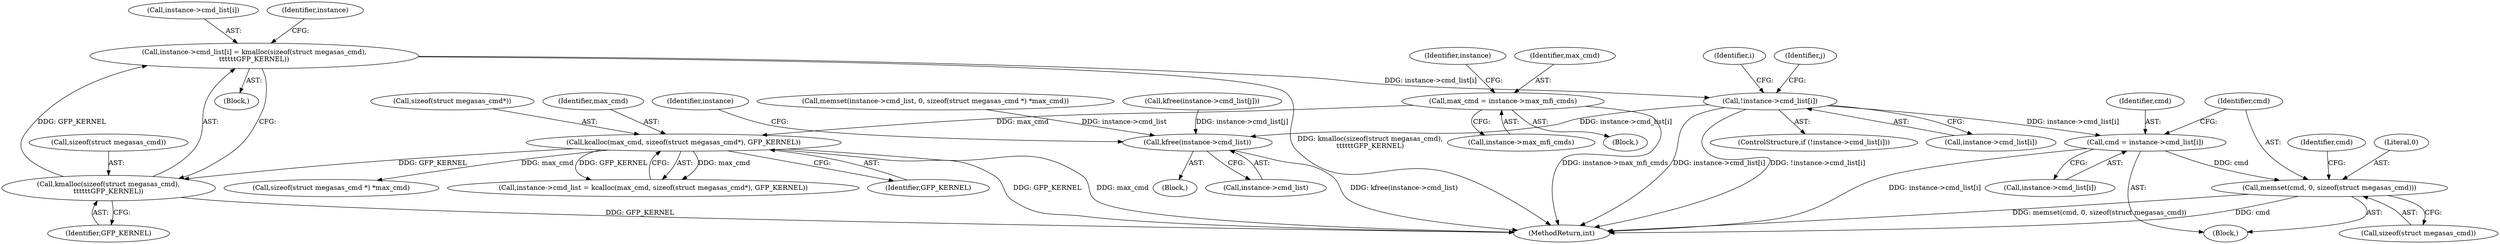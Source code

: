 digraph "0_linux_bcf3b67d16a4c8ffae0aa79de5853435e683945c@API" {
"1000160" [label="(Call,instance->cmd_list[i] = kmalloc(sizeof(struct megasas_cmd),\n\t\t\t\t\t\tGFP_KERNEL))"];
"1000166" [label="(Call,kmalloc(sizeof(struct megasas_cmd),\n\t\t\t\t\t\tGFP_KERNEL))"];
"1000118" [label="(Call,kcalloc(max_cmd, sizeof(struct megasas_cmd*), GFP_KERNEL))"];
"1000109" [label="(Call,max_cmd = instance->max_mfi_cmds)"];
"1000171" [label="(Call,!instance->cmd_list[i])"];
"1000193" [label="(Call,kfree(instance->cmd_list))"];
"1000215" [label="(Call,cmd = instance->cmd_list[i])"];
"1000222" [label="(Call,memset(cmd, 0, sizeof(struct megasas_cmd)))"];
"1000214" [label="(Block,)"];
"1000193" [label="(Call,kfree(instance->cmd_list))"];
"1000199" [label="(Identifier,instance)"];
"1000217" [label="(Call,instance->cmd_list[i])"];
"1000118" [label="(Call,kcalloc(max_cmd, sizeof(struct megasas_cmd*), GFP_KERNEL))"];
"1000170" [label="(ControlStructure,if (!instance->cmd_list[i]))"];
"1000271" [label="(MethodReturn,int)"];
"1000161" [label="(Call,instance->cmd_list[i])"];
"1000119" [label="(Identifier,max_cmd)"];
"1000111" [label="(Call,instance->max_mfi_cmds)"];
"1000158" [label="(Identifier,i)"];
"1000114" [label="(Call,instance->cmd_list = kcalloc(max_cmd, sizeof(struct megasas_cmd*), GFP_KERNEL))"];
"1000169" [label="(Identifier,GFP_KERNEL)"];
"1000216" [label="(Identifier,cmd)"];
"1000160" [label="(Call,instance->cmd_list[i] = kmalloc(sizeof(struct megasas_cmd),\n\t\t\t\t\t\tGFP_KERNEL))"];
"1000159" [label="(Block,)"];
"1000172" [label="(Call,instance->cmd_list[i])"];
"1000120" [label="(Call,sizeof(struct megasas_cmd*))"];
"1000167" [label="(Call,sizeof(struct megasas_cmd))"];
"1000224" [label="(Literal,0)"];
"1000180" [label="(Identifier,j)"];
"1000171" [label="(Call,!instance->cmd_list[i])"];
"1000122" [label="(Identifier,GFP_KERNEL)"];
"1000104" [label="(Block,)"];
"1000141" [label="(Call,memset(instance->cmd_list, 0, sizeof(struct megasas_cmd *) *max_cmd))"];
"1000174" [label="(Identifier,instance)"];
"1000110" [label="(Identifier,max_cmd)"];
"1000215" [label="(Call,cmd = instance->cmd_list[i])"];
"1000166" [label="(Call,kmalloc(sizeof(struct megasas_cmd),\n\t\t\t\t\t\tGFP_KERNEL))"];
"1000222" [label="(Call,memset(cmd, 0, sizeof(struct megasas_cmd)))"];
"1000116" [label="(Identifier,instance)"];
"1000187" [label="(Call,kfree(instance->cmd_list[j]))"];
"1000223" [label="(Identifier,cmd)"];
"1000109" [label="(Call,max_cmd = instance->max_mfi_cmds)"];
"1000177" [label="(Block,)"];
"1000225" [label="(Call,sizeof(struct megasas_cmd))"];
"1000146" [label="(Call,sizeof(struct megasas_cmd *) *max_cmd)"];
"1000194" [label="(Call,instance->cmd_list)"];
"1000229" [label="(Identifier,cmd)"];
"1000160" -> "1000159"  [label="AST: "];
"1000160" -> "1000166"  [label="CFG: "];
"1000161" -> "1000160"  [label="AST: "];
"1000166" -> "1000160"  [label="AST: "];
"1000174" -> "1000160"  [label="CFG: "];
"1000160" -> "1000271"  [label="DDG: kmalloc(sizeof(struct megasas_cmd),\n\t\t\t\t\t\tGFP_KERNEL)"];
"1000166" -> "1000160"  [label="DDG: GFP_KERNEL"];
"1000160" -> "1000171"  [label="DDG: instance->cmd_list[i]"];
"1000166" -> "1000169"  [label="CFG: "];
"1000167" -> "1000166"  [label="AST: "];
"1000169" -> "1000166"  [label="AST: "];
"1000166" -> "1000271"  [label="DDG: GFP_KERNEL"];
"1000118" -> "1000166"  [label="DDG: GFP_KERNEL"];
"1000118" -> "1000114"  [label="AST: "];
"1000118" -> "1000122"  [label="CFG: "];
"1000119" -> "1000118"  [label="AST: "];
"1000120" -> "1000118"  [label="AST: "];
"1000122" -> "1000118"  [label="AST: "];
"1000114" -> "1000118"  [label="CFG: "];
"1000118" -> "1000271"  [label="DDG: GFP_KERNEL"];
"1000118" -> "1000271"  [label="DDG: max_cmd"];
"1000118" -> "1000114"  [label="DDG: max_cmd"];
"1000118" -> "1000114"  [label="DDG: GFP_KERNEL"];
"1000109" -> "1000118"  [label="DDG: max_cmd"];
"1000118" -> "1000146"  [label="DDG: max_cmd"];
"1000109" -> "1000104"  [label="AST: "];
"1000109" -> "1000111"  [label="CFG: "];
"1000110" -> "1000109"  [label="AST: "];
"1000111" -> "1000109"  [label="AST: "];
"1000116" -> "1000109"  [label="CFG: "];
"1000109" -> "1000271"  [label="DDG: instance->max_mfi_cmds"];
"1000171" -> "1000170"  [label="AST: "];
"1000171" -> "1000172"  [label="CFG: "];
"1000172" -> "1000171"  [label="AST: "];
"1000180" -> "1000171"  [label="CFG: "];
"1000158" -> "1000171"  [label="CFG: "];
"1000171" -> "1000271"  [label="DDG: instance->cmd_list[i]"];
"1000171" -> "1000271"  [label="DDG: !instance->cmd_list[i]"];
"1000171" -> "1000193"  [label="DDG: instance->cmd_list[i]"];
"1000171" -> "1000215"  [label="DDG: instance->cmd_list[i]"];
"1000193" -> "1000177"  [label="AST: "];
"1000193" -> "1000194"  [label="CFG: "];
"1000194" -> "1000193"  [label="AST: "];
"1000199" -> "1000193"  [label="CFG: "];
"1000193" -> "1000271"  [label="DDG: kfree(instance->cmd_list)"];
"1000187" -> "1000193"  [label="DDG: instance->cmd_list[j]"];
"1000141" -> "1000193"  [label="DDG: instance->cmd_list"];
"1000215" -> "1000214"  [label="AST: "];
"1000215" -> "1000217"  [label="CFG: "];
"1000216" -> "1000215"  [label="AST: "];
"1000217" -> "1000215"  [label="AST: "];
"1000223" -> "1000215"  [label="CFG: "];
"1000215" -> "1000271"  [label="DDG: instance->cmd_list[i]"];
"1000215" -> "1000222"  [label="DDG: cmd"];
"1000222" -> "1000214"  [label="AST: "];
"1000222" -> "1000225"  [label="CFG: "];
"1000223" -> "1000222"  [label="AST: "];
"1000224" -> "1000222"  [label="AST: "];
"1000225" -> "1000222"  [label="AST: "];
"1000229" -> "1000222"  [label="CFG: "];
"1000222" -> "1000271"  [label="DDG: memset(cmd, 0, sizeof(struct megasas_cmd))"];
"1000222" -> "1000271"  [label="DDG: cmd"];
}
